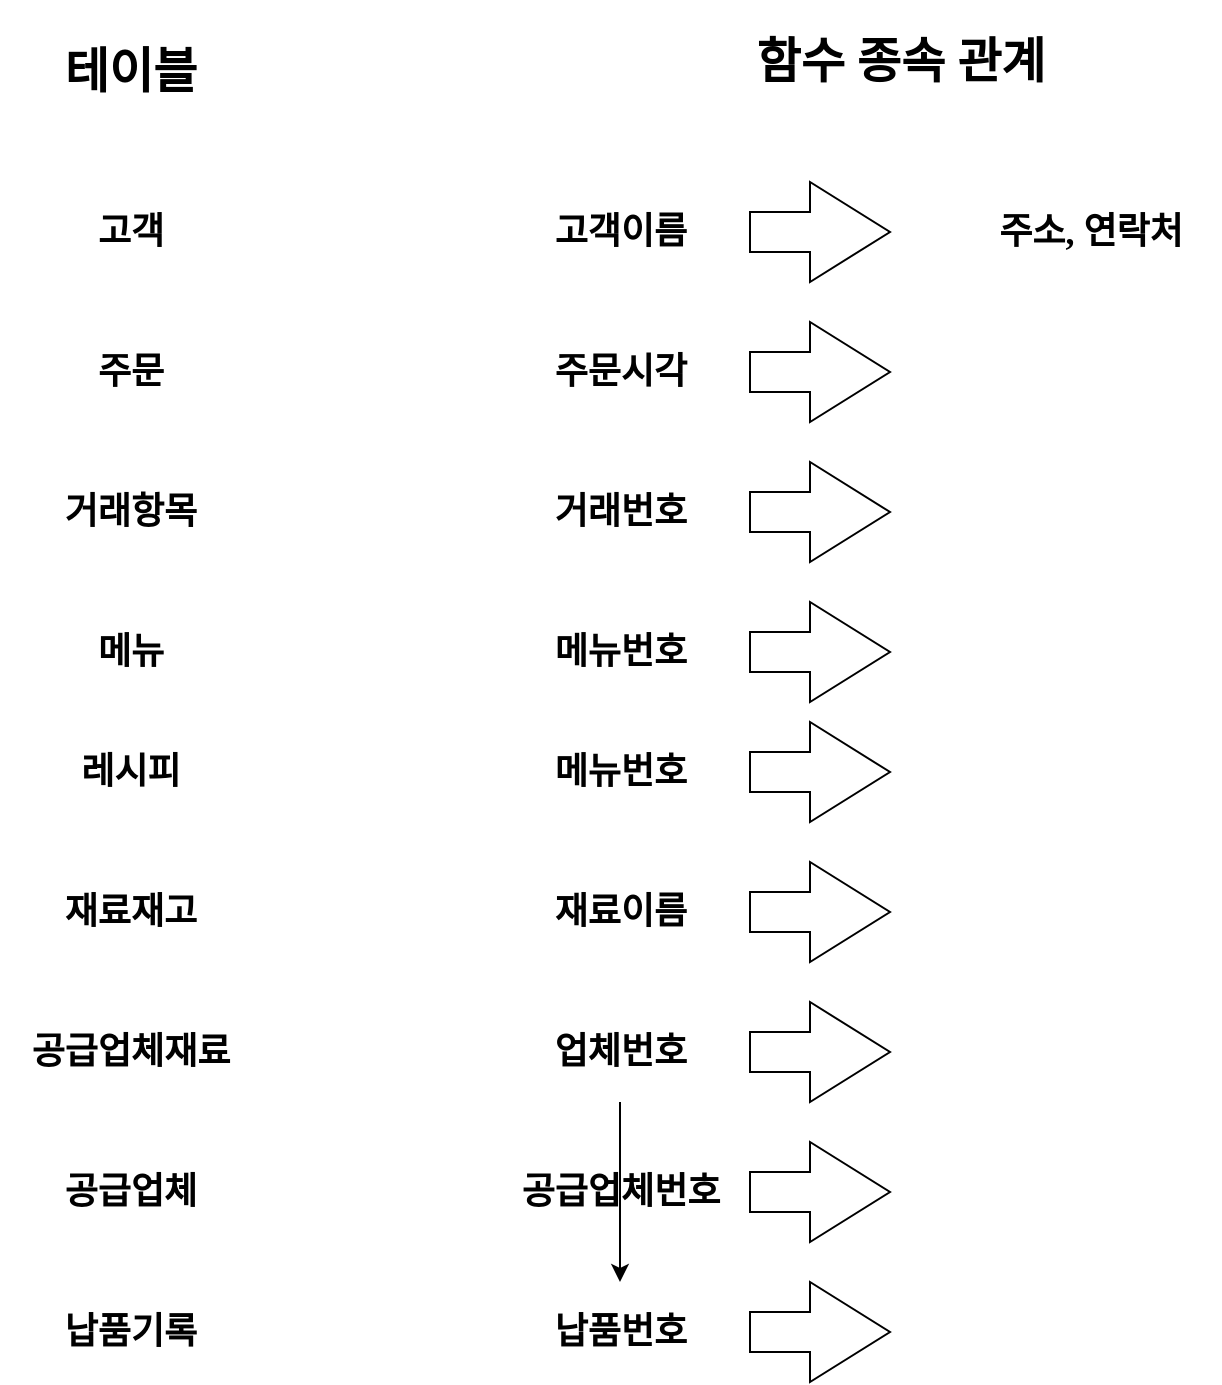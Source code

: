 <mxfile version="13.11.0" type="github">
  <diagram id="IR_PplZbTVJrm1HBBOYb" name="Page-1">
    <mxGraphModel dx="1067" dy="800" grid="1" gridSize="10" guides="1" tooltips="1" connect="1" arrows="1" fold="1" page="1" pageScale="1" pageWidth="850" pageHeight="1100" math="0" shadow="0">
      <root>
        <mxCell id="0" />
        <mxCell id="1" parent="0" />
        <mxCell id="iUbfSdUz5nUS5H7Qf6q6-2" value="" style="html=1;shadow=0;dashed=0;align=center;verticalAlign=middle;shape=mxgraph.arrows2.arrow;dy=0.6;dx=40;notch=0;" vertex="1" parent="1">
          <mxGeometry x="415" y="110" width="70" height="50" as="geometry" />
        </mxCell>
        <mxCell id="iUbfSdUz5nUS5H7Qf6q6-3" value="" style="html=1;shadow=0;dashed=0;align=center;verticalAlign=middle;shape=mxgraph.arrows2.arrow;dy=0.6;dx=40;notch=0;" vertex="1" parent="1">
          <mxGeometry x="415" y="180" width="70" height="50" as="geometry" />
        </mxCell>
        <mxCell id="iUbfSdUz5nUS5H7Qf6q6-7" value="" style="html=1;shadow=0;dashed=0;align=center;verticalAlign=middle;shape=mxgraph.arrows2.arrow;dy=0.6;dx=40;notch=0;" vertex="1" parent="1">
          <mxGeometry x="415" y="250" width="70" height="50" as="geometry" />
        </mxCell>
        <mxCell id="iUbfSdUz5nUS5H7Qf6q6-8" value="" style="html=1;shadow=0;dashed=0;align=center;verticalAlign=middle;shape=mxgraph.arrows2.arrow;dy=0.6;dx=40;notch=0;" vertex="1" parent="1">
          <mxGeometry x="415" y="320" width="70" height="50" as="geometry" />
        </mxCell>
        <mxCell id="iUbfSdUz5nUS5H7Qf6q6-9" value="" style="html=1;shadow=0;dashed=0;align=center;verticalAlign=middle;shape=mxgraph.arrows2.arrow;dy=0.6;dx=40;notch=0;" vertex="1" parent="1">
          <mxGeometry x="415" y="380" width="70" height="50" as="geometry" />
        </mxCell>
        <mxCell id="iUbfSdUz5nUS5H7Qf6q6-10" value="" style="html=1;shadow=0;dashed=0;align=center;verticalAlign=middle;shape=mxgraph.arrows2.arrow;dy=0.6;dx=40;notch=0;" vertex="1" parent="1">
          <mxGeometry x="415" y="450" width="70" height="50" as="geometry" />
        </mxCell>
        <mxCell id="iUbfSdUz5nUS5H7Qf6q6-11" value="" style="html=1;shadow=0;dashed=0;align=center;verticalAlign=middle;shape=mxgraph.arrows2.arrow;dy=0.6;dx=40;notch=0;" vertex="1" parent="1">
          <mxGeometry x="415" y="520" width="70" height="50" as="geometry" />
        </mxCell>
        <mxCell id="iUbfSdUz5nUS5H7Qf6q6-12" value="" style="html=1;shadow=0;dashed=0;align=center;verticalAlign=middle;shape=mxgraph.arrows2.arrow;dy=0.6;dx=40;notch=0;" vertex="1" parent="1">
          <mxGeometry x="415" y="590" width="70" height="50" as="geometry" />
        </mxCell>
        <mxCell id="iUbfSdUz5nUS5H7Qf6q6-13" value="" style="html=1;shadow=0;dashed=0;align=center;verticalAlign=middle;shape=mxgraph.arrows2.arrow;dy=0.6;dx=40;notch=0;" vertex="1" parent="1">
          <mxGeometry x="415" y="660" width="70" height="50" as="geometry" />
        </mxCell>
        <mxCell id="iUbfSdUz5nUS5H7Qf6q6-14" value="&lt;h2&gt;고객&lt;/h2&gt;" style="text;html=1;align=center;verticalAlign=middle;resizable=0;points=[];autosize=1;fontFamily=Nanum Gothic Coding;fontSource=https%3A%2F%2Ffonts.googleapis.com%2Fcss%3Ffamily%3DNanum%2BGothic%2BCoding;" vertex="1" parent="1">
          <mxGeometry x="80" y="110" width="50" height="50" as="geometry" />
        </mxCell>
        <mxCell id="iUbfSdUz5nUS5H7Qf6q6-15" value="&lt;h2&gt;주문&lt;/h2&gt;" style="text;html=1;align=center;verticalAlign=middle;resizable=0;points=[];autosize=1;fontFamily=Nanum Gothic Coding;fontSource=https%3A%2F%2Ffonts.googleapis.com%2Fcss%3Ffamily%3DNanum%2BGothic%2BCoding;" vertex="1" parent="1">
          <mxGeometry x="80" y="180" width="50" height="50" as="geometry" />
        </mxCell>
        <mxCell id="iUbfSdUz5nUS5H7Qf6q6-16" value="&lt;h2&gt;&lt;font data-font-src=&quot;https://fonts.googleapis.com/css?family=Nanum+Gothic+Coding&quot;&gt;거래항목&lt;/font&gt;&lt;span style=&quot;display: inline;&quot;&gt;&lt;/span&gt;&lt;span style=&quot;display: inline;&quot;&gt;&lt;/span&gt;&lt;/h2&gt;" style="text;html=1;align=center;verticalAlign=middle;resizable=0;points=[];autosize=1;fontFamily=Nanum Gothic Coding;fontSource=https%3A%2F%2Ffonts.googleapis.com%2Fcss%3Ffamily%3DNanum%2BGothic%2BCoding;" vertex="1" parent="1">
          <mxGeometry x="60" y="250" width="90" height="50" as="geometry" />
        </mxCell>
        <mxCell id="iUbfSdUz5nUS5H7Qf6q6-17" value="&lt;h2&gt;메뉴&lt;/h2&gt;" style="text;html=1;align=center;verticalAlign=middle;resizable=0;points=[];autosize=1;fontFamily=Nanum Gothic Coding;fontSource=https%3A%2F%2Ffonts.googleapis.com%2Fcss%3Ffamily%3DNanum%2BGothic%2BCoding;" vertex="1" parent="1">
          <mxGeometry x="80" y="320" width="50" height="50" as="geometry" />
        </mxCell>
        <mxCell id="iUbfSdUz5nUS5H7Qf6q6-18" value="&lt;h2&gt;레시피&lt;/h2&gt;" style="text;html=1;align=center;verticalAlign=middle;resizable=0;points=[];autosize=1;fontFamily=Nanum Gothic Coding;fontSource=https%3A%2F%2Ffonts.googleapis.com%2Fcss%3Ffamily%3DNanum%2BGothic%2BCoding;" vertex="1" parent="1">
          <mxGeometry x="70" y="380" width="70" height="50" as="geometry" />
        </mxCell>
        <mxCell id="iUbfSdUz5nUS5H7Qf6q6-19" value="&lt;h2&gt;재료재고&lt;/h2&gt;" style="text;html=1;align=center;verticalAlign=middle;resizable=0;points=[];autosize=1;fontFamily=Nanum Gothic Coding;fontSource=https%3A%2F%2Ffonts.googleapis.com%2Fcss%3Ffamily%3DNanum%2BGothic%2BCoding;" vertex="1" parent="1">
          <mxGeometry x="60" y="450" width="90" height="50" as="geometry" />
        </mxCell>
        <mxCell id="iUbfSdUz5nUS5H7Qf6q6-20" value="&lt;h2&gt;공급업체재료&lt;/h2&gt;" style="text;html=1;align=center;verticalAlign=middle;resizable=0;points=[];autosize=1;fontFamily=Nanum Gothic Coding;fontSource=https%3A%2F%2Ffonts.googleapis.com%2Fcss%3Ffamily%3DNanum%2BGothic%2BCoding;" vertex="1" parent="1">
          <mxGeometry x="40" y="520" width="130" height="50" as="geometry" />
        </mxCell>
        <mxCell id="iUbfSdUz5nUS5H7Qf6q6-21" value="&lt;h2&gt;공급업체&lt;/h2&gt;" style="text;html=1;align=center;verticalAlign=middle;resizable=0;points=[];autosize=1;fontFamily=Nanum Gothic Coding;fontSource=https%3A%2F%2Ffonts.googleapis.com%2Fcss%3Ffamily%3DNanum%2BGothic%2BCoding;" vertex="1" parent="1">
          <mxGeometry x="60" y="590" width="90" height="50" as="geometry" />
        </mxCell>
        <mxCell id="iUbfSdUz5nUS5H7Qf6q6-22" value="&lt;h2&gt;&lt;font face=&quot;Nanum Gothic Coding&quot;&gt;납품기록&lt;/font&gt;&lt;/h2&gt;" style="text;html=1;align=center;verticalAlign=middle;resizable=0;points=[];autosize=1;" vertex="1" parent="1">
          <mxGeometry x="60" y="660" width="90" height="50" as="geometry" />
        </mxCell>
        <mxCell id="iUbfSdUz5nUS5H7Qf6q6-23" value="&lt;h2&gt;고객이름&lt;/h2&gt;" style="text;html=1;align=center;verticalAlign=middle;resizable=0;points=[];autosize=1;fontFamily=Nanum Gothic Coding;fontSource=https%3A%2F%2Ffonts.googleapis.com%2Fcss%3Ffamily%3DNanum%2BGothic%2BCoding;" vertex="1" parent="1">
          <mxGeometry x="305" y="110" width="90" height="50" as="geometry" />
        </mxCell>
        <mxCell id="iUbfSdUz5nUS5H7Qf6q6-24" value="&lt;h2&gt;주문시각&lt;/h2&gt;" style="text;html=1;align=center;verticalAlign=middle;resizable=0;points=[];autosize=1;fontFamily=Nanum Gothic Coding;fontSource=https%3A%2F%2Ffonts.googleapis.com%2Fcss%3Ffamily%3DNanum%2BGothic%2BCoding;" vertex="1" parent="1">
          <mxGeometry x="305" y="180" width="90" height="50" as="geometry" />
        </mxCell>
        <mxCell id="iUbfSdUz5nUS5H7Qf6q6-25" value="&lt;font size=&quot;4&quot;&gt;&lt;b&gt;거래번호&lt;/b&gt;&lt;/font&gt;" style="text;html=1;align=center;verticalAlign=middle;resizable=0;points=[];autosize=1;fontFamily=Nanum Gothic Coding;fontSource=https%3A%2F%2Ffonts.googleapis.com%2Fcss%3Ffamily%3DNanum%2BGothic%2BCoding;" vertex="1" parent="1">
          <mxGeometry x="305" y="265" width="90" height="20" as="geometry" />
        </mxCell>
        <mxCell id="iUbfSdUz5nUS5H7Qf6q6-26" value="&lt;h2&gt;메뉴번호&lt;/h2&gt;" style="text;html=1;align=center;verticalAlign=middle;resizable=0;points=[];autosize=1;fontFamily=Nanum Gothic Coding;fontSource=https%3A%2F%2Ffonts.googleapis.com%2Fcss%3Ffamily%3DNanum%2BGothic%2BCoding;" vertex="1" parent="1">
          <mxGeometry x="305" y="320" width="90" height="50" as="geometry" />
        </mxCell>
        <mxCell id="iUbfSdUz5nUS5H7Qf6q6-27" value="&lt;h2&gt;메뉴번호&lt;/h2&gt;" style="text;html=1;align=center;verticalAlign=middle;resizable=0;points=[];autosize=1;fontFamily=Nanum Gothic Coding;fontSource=https%3A%2F%2Ffonts.googleapis.com%2Fcss%3Ffamily%3DNanum%2BGothic%2BCoding;" vertex="1" parent="1">
          <mxGeometry x="305" y="380" width="90" height="50" as="geometry" />
        </mxCell>
        <mxCell id="iUbfSdUz5nUS5H7Qf6q6-28" value="&lt;h2&gt;재료이름&lt;/h2&gt;" style="text;html=1;align=center;verticalAlign=middle;resizable=0;points=[];autosize=1;fontFamily=Nanum Gothic Coding;fontSource=https%3A%2F%2Ffonts.googleapis.com%2Fcss%3Ffamily%3DNanum%2BGothic%2BCoding;" vertex="1" parent="1">
          <mxGeometry x="305" y="450" width="90" height="50" as="geometry" />
        </mxCell>
        <mxCell id="iUbfSdUz5nUS5H7Qf6q6-35" value="" style="edgeStyle=orthogonalEdgeStyle;rounded=0;orthogonalLoop=1;jettySize=auto;html=1;fontFamily=Nanum Gothic Coding;fontSource=https%3A%2F%2Ffonts.googleapis.com%2Fcss%3Ffamily%3DNanum%2BGothic%2BCoding;" edge="1" parent="1" source="iUbfSdUz5nUS5H7Qf6q6-29" target="iUbfSdUz5nUS5H7Qf6q6-31">
          <mxGeometry relative="1" as="geometry" />
        </mxCell>
        <mxCell id="iUbfSdUz5nUS5H7Qf6q6-29" value="&lt;h2&gt;업체번호&lt;/h2&gt;" style="text;html=1;align=center;verticalAlign=middle;resizable=0;points=[];autosize=1;fontFamily=Nanum Gothic Coding;fontSource=https%3A%2F%2Ffonts.googleapis.com%2Fcss%3Ffamily%3DNanum%2BGothic%2BCoding;" vertex="1" parent="1">
          <mxGeometry x="305" y="520" width="90" height="50" as="geometry" />
        </mxCell>
        <mxCell id="iUbfSdUz5nUS5H7Qf6q6-30" value="&lt;h2&gt;공급업체번호&lt;/h2&gt;" style="text;html=1;align=center;verticalAlign=middle;resizable=0;points=[];autosize=1;fontFamily=Nanum Gothic Coding;fontSource=https%3A%2F%2Ffonts.googleapis.com%2Fcss%3Ffamily%3DNanum%2BGothic%2BCoding;" vertex="1" parent="1">
          <mxGeometry x="285" y="590" width="130" height="50" as="geometry" />
        </mxCell>
        <mxCell id="iUbfSdUz5nUS5H7Qf6q6-31" value="&lt;h2&gt;&lt;font face=&quot;Nanum Gothic Coding&quot;&gt;납품번호&lt;/font&gt;&lt;/h2&gt;" style="text;html=1;align=center;verticalAlign=middle;resizable=0;points=[];autosize=1;" vertex="1" parent="1">
          <mxGeometry x="305" y="660" width="90" height="50" as="geometry" />
        </mxCell>
        <mxCell id="iUbfSdUz5nUS5H7Qf6q6-32" value="&lt;h1&gt;테이블&lt;/h1&gt;" style="text;html=1;align=center;verticalAlign=middle;resizable=0;points=[];autosize=1;fontFamily=Nanum Gothic Coding;" vertex="1" parent="1">
          <mxGeometry x="60" y="30" width="90" height="50" as="geometry" />
        </mxCell>
        <mxCell id="iUbfSdUz5nUS5H7Qf6q6-33" value="&lt;h1&gt;함수 종속 관계&lt;/h1&gt;" style="text;html=1;align=center;verticalAlign=middle;resizable=0;points=[];autosize=1;fontFamily=Nanum Gothic Coding;" vertex="1" parent="1">
          <mxGeometry x="395" y="25" width="190" height="50" as="geometry" />
        </mxCell>
        <mxCell id="iUbfSdUz5nUS5H7Qf6q6-34" value="&lt;h2&gt;주소, 연락처&lt;/h2&gt;" style="text;html=1;align=center;verticalAlign=middle;resizable=0;points=[];autosize=1;fontFamily=Nanum Gothic Coding;" vertex="1" parent="1">
          <mxGeometry x="520" y="110" width="130" height="50" as="geometry" />
        </mxCell>
      </root>
    </mxGraphModel>
  </diagram>
</mxfile>
